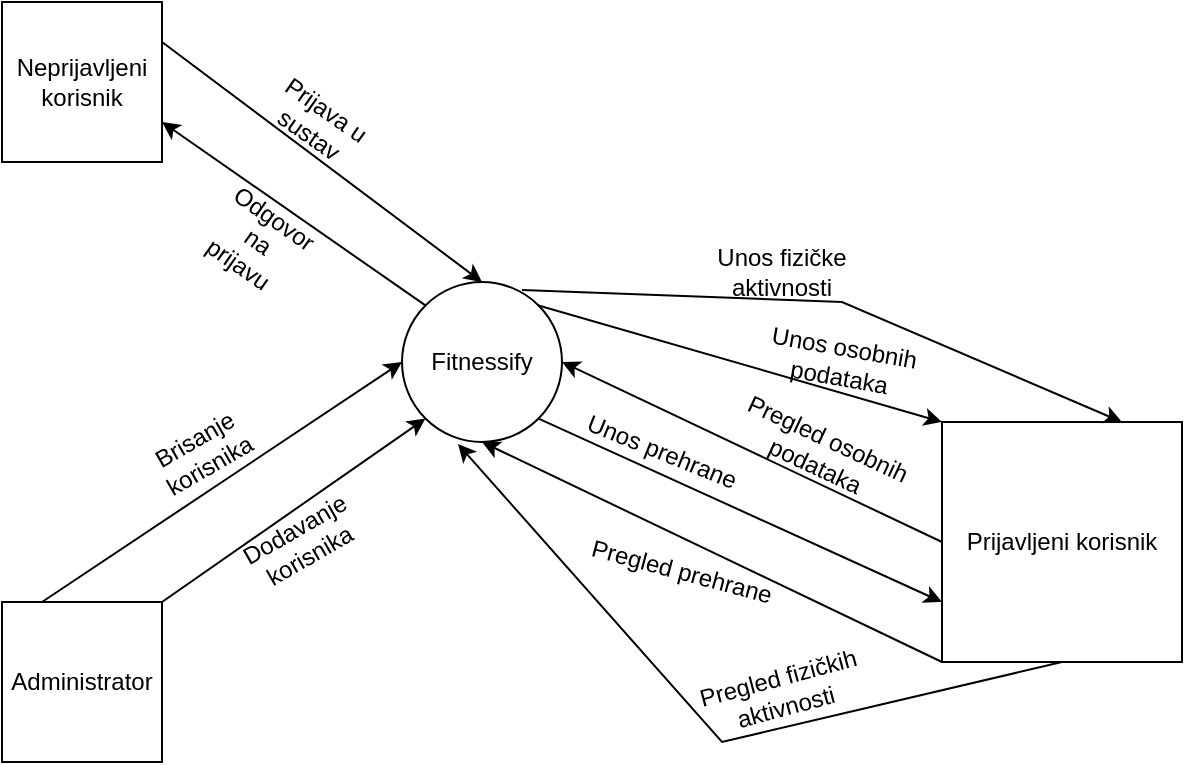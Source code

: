 <mxfile version="17.1.4" type="device"><diagram id="yO0W624rXqbn6x7ZIcyi" name="Page-1"><mxGraphModel dx="785" dy="548" grid="0" gridSize="10" guides="1" tooltips="1" connect="1" arrows="1" fold="1" page="1" pageScale="1" pageWidth="827" pageHeight="1169" math="0" shadow="0"><root><mxCell id="0"/><mxCell id="1" parent="0"/><mxCell id="PApY-VMhVo-rDJuCnz0P-1" value="Fitnessify" style="ellipse;whiteSpace=wrap;html=1;aspect=fixed;" vertex="1" parent="1"><mxGeometry x="340" y="210" width="80" height="80" as="geometry"/></mxCell><mxCell id="PApY-VMhVo-rDJuCnz0P-2" value="Neprijavljeni korisnik" style="whiteSpace=wrap;html=1;aspect=fixed;" vertex="1" parent="1"><mxGeometry x="140" y="70" width="80" height="80" as="geometry"/></mxCell><mxCell id="PApY-VMhVo-rDJuCnz0P-3" value="Prijavljeni korisnik" style="whiteSpace=wrap;html=1;aspect=fixed;" vertex="1" parent="1"><mxGeometry x="610" y="280" width="120" height="120" as="geometry"/></mxCell><mxCell id="PApY-VMhVo-rDJuCnz0P-4" value="Administrator" style="whiteSpace=wrap;html=1;aspect=fixed;" vertex="1" parent="1"><mxGeometry x="140" y="370" width="80" height="80" as="geometry"/></mxCell><mxCell id="PApY-VMhVo-rDJuCnz0P-8" value="" style="endArrow=classic;html=1;rounded=0;entryX=0.5;entryY=0;entryDx=0;entryDy=0;exitX=1;exitY=0.25;exitDx=0;exitDy=0;" edge="1" parent="1" source="PApY-VMhVo-rDJuCnz0P-2" target="PApY-VMhVo-rDJuCnz0P-1"><mxGeometry width="50" height="50" relative="1" as="geometry"><mxPoint x="380" y="310" as="sourcePoint"/><mxPoint x="430" y="260" as="targetPoint"/></mxGeometry></mxCell><mxCell id="PApY-VMhVo-rDJuCnz0P-9" value="Prijava u sustav" style="text;html=1;strokeColor=none;fillColor=none;align=center;verticalAlign=middle;whiteSpace=wrap;rounded=0;rotation=35;" vertex="1" parent="1"><mxGeometry x="270" y="120" width="56" height="20" as="geometry"/></mxCell><mxCell id="PApY-VMhVo-rDJuCnz0P-10" value="" style="endArrow=classic;html=1;rounded=0;exitX=0;exitY=0;exitDx=0;exitDy=0;entryX=1;entryY=0.75;entryDx=0;entryDy=0;" edge="1" parent="1" source="PApY-VMhVo-rDJuCnz0P-1" target="PApY-VMhVo-rDJuCnz0P-2"><mxGeometry width="50" height="50" relative="1" as="geometry"><mxPoint x="380" y="310" as="sourcePoint"/><mxPoint x="430" y="260" as="targetPoint"/></mxGeometry></mxCell><mxCell id="PApY-VMhVo-rDJuCnz0P-11" value="Odgovor na prijavu&amp;nbsp;" style="text;html=1;strokeColor=none;fillColor=none;align=center;verticalAlign=middle;whiteSpace=wrap;rounded=0;rotation=35;" vertex="1" parent="1"><mxGeometry x="240.002" y="180.002" width="56" height="20" as="geometry"/></mxCell><mxCell id="PApY-VMhVo-rDJuCnz0P-12" value="" style="endArrow=classic;html=1;rounded=0;entryX=0;entryY=0.5;entryDx=0;entryDy=0;" edge="1" parent="1" target="PApY-VMhVo-rDJuCnz0P-1"><mxGeometry width="50" height="50" relative="1" as="geometry"><mxPoint x="160" y="370" as="sourcePoint"/><mxPoint x="210" y="320" as="targetPoint"/></mxGeometry></mxCell><mxCell id="PApY-VMhVo-rDJuCnz0P-13" value="Brisanje korisnika" style="text;html=1;strokeColor=none;fillColor=none;align=center;verticalAlign=middle;whiteSpace=wrap;rounded=0;rotation=-30;" vertex="1" parent="1"><mxGeometry x="210" y="280" width="60" height="30" as="geometry"/></mxCell><mxCell id="PApY-VMhVo-rDJuCnz0P-14" value="" style="endArrow=classic;html=1;rounded=0;exitX=1;exitY=0;exitDx=0;exitDy=0;entryX=0;entryY=1;entryDx=0;entryDy=0;" edge="1" parent="1" source="PApY-VMhVo-rDJuCnz0P-4" target="PApY-VMhVo-rDJuCnz0P-1"><mxGeometry width="50" height="50" relative="1" as="geometry"><mxPoint x="370" y="320" as="sourcePoint"/><mxPoint x="360" y="280" as="targetPoint"/></mxGeometry></mxCell><mxCell id="PApY-VMhVo-rDJuCnz0P-15" value="Dodavanje&lt;br&gt;korisnika" style="text;html=1;strokeColor=none;fillColor=none;align=center;verticalAlign=middle;whiteSpace=wrap;rounded=0;rotation=-30;" vertex="1" parent="1"><mxGeometry x="270" y="330" width="40" height="20" as="geometry"/></mxCell><mxCell id="PApY-VMhVo-rDJuCnz0P-17" value="" style="endArrow=classic;html=1;rounded=0;entryX=0;entryY=0;entryDx=0;entryDy=0;exitX=1;exitY=0;exitDx=0;exitDy=0;" edge="1" parent="1" source="PApY-VMhVo-rDJuCnz0P-1" target="PApY-VMhVo-rDJuCnz0P-3"><mxGeometry width="50" height="50" relative="1" as="geometry"><mxPoint x="370" y="330" as="sourcePoint"/><mxPoint x="420" y="280" as="targetPoint"/></mxGeometry></mxCell><mxCell id="PApY-VMhVo-rDJuCnz0P-18" value="Pregled osobnih podataka&lt;br&gt;" style="text;html=1;strokeColor=none;fillColor=none;align=center;verticalAlign=middle;whiteSpace=wrap;rounded=0;rotation=25;" vertex="1" parent="1"><mxGeometry x="500" y="280" width="100" height="30" as="geometry"/></mxCell><mxCell id="PApY-VMhVo-rDJuCnz0P-25" value="" style="endArrow=classic;html=1;rounded=0;entryX=0;entryY=0.75;entryDx=0;entryDy=0;exitX=1;exitY=1;exitDx=0;exitDy=0;" edge="1" parent="1" source="PApY-VMhVo-rDJuCnz0P-1" target="PApY-VMhVo-rDJuCnz0P-3"><mxGeometry width="50" height="50" relative="1" as="geometry"><mxPoint x="370" y="330" as="sourcePoint"/><mxPoint x="420" y="280" as="targetPoint"/></mxGeometry></mxCell><mxCell id="PApY-VMhVo-rDJuCnz0P-30" value="" style="endArrow=classic;html=1;rounded=0;entryX=1;entryY=0.5;entryDx=0;entryDy=0;exitX=0;exitY=0.5;exitDx=0;exitDy=0;" edge="1" parent="1" source="PApY-VMhVo-rDJuCnz0P-3" target="PApY-VMhVo-rDJuCnz0P-1"><mxGeometry width="50" height="50" relative="1" as="geometry"><mxPoint x="360" y="330" as="sourcePoint"/><mxPoint x="410" y="280" as="targetPoint"/></mxGeometry></mxCell><mxCell id="PApY-VMhVo-rDJuCnz0P-31" value="&lt;font style=&quot;font-size: 12px&quot;&gt;Unos osobnih podataka&lt;/font&gt;" style="text;html=1;strokeColor=none;fillColor=none;align=center;verticalAlign=middle;whiteSpace=wrap;rounded=0;rotation=10;" vertex="1" parent="1"><mxGeometry x="500" y="250" width="120" as="geometry"/></mxCell><mxCell id="PApY-VMhVo-rDJuCnz0P-35" value="Pregled prehrane" style="text;html=1;strokeColor=none;fillColor=none;align=center;verticalAlign=middle;whiteSpace=wrap;rounded=0;rotation=15;" vertex="1" parent="1"><mxGeometry x="430" y="340" width="100" height="30" as="geometry"/></mxCell><mxCell id="PApY-VMhVo-rDJuCnz0P-36" value="" style="endArrow=classic;html=1;rounded=0;fontSize=12;entryX=0.5;entryY=1;entryDx=0;entryDy=0;exitX=0;exitY=1;exitDx=0;exitDy=0;" edge="1" parent="1" source="PApY-VMhVo-rDJuCnz0P-3" target="PApY-VMhVo-rDJuCnz0P-1"><mxGeometry width="50" height="50" relative="1" as="geometry"><mxPoint x="630" y="320" as="sourcePoint"/><mxPoint x="430" y="370" as="targetPoint"/></mxGeometry></mxCell><mxCell id="PApY-VMhVo-rDJuCnz0P-38" value="Pregled fizičkih aktivnosti&lt;br&gt;" style="text;html=1;strokeColor=none;fillColor=none;align=center;verticalAlign=middle;whiteSpace=wrap;rounded=0;rotation=-15;" vertex="1" parent="1"><mxGeometry x="480" y="400" width="100" height="30" as="geometry"/></mxCell><mxCell id="PApY-VMhVo-rDJuCnz0P-39" value="Unos prehrane&lt;br&gt;" style="text;html=1;strokeColor=none;fillColor=none;align=center;verticalAlign=middle;whiteSpace=wrap;rounded=0;rotation=22;" vertex="1" parent="1"><mxGeometry x="420" y="280" width="100" height="30" as="geometry"/></mxCell><mxCell id="PApY-VMhVo-rDJuCnz0P-40" value="Unos fizičke aktivnosti&lt;br&gt;" style="text;html=1;strokeColor=none;fillColor=none;align=center;verticalAlign=middle;whiteSpace=wrap;rounded=0;rotation=0;" vertex="1" parent="1"><mxGeometry x="480" y="190" width="100" height="30" as="geometry"/></mxCell><mxCell id="PApY-VMhVo-rDJuCnz0P-41" value="" style="endArrow=classic;html=1;rounded=0;fontSize=12;entryX=0.75;entryY=0;entryDx=0;entryDy=0;exitX=0.75;exitY=0.05;exitDx=0;exitDy=0;exitPerimeter=0;" edge="1" parent="1" source="PApY-VMhVo-rDJuCnz0P-1" target="PApY-VMhVo-rDJuCnz0P-3"><mxGeometry width="50" height="50" relative="1" as="geometry"><mxPoint x="360" y="330" as="sourcePoint"/><mxPoint x="410" y="280" as="targetPoint"/><Array as="points"><mxPoint x="560" y="220"/></Array></mxGeometry></mxCell><mxCell id="PApY-VMhVo-rDJuCnz0P-42" value="" style="endArrow=classic;html=1;rounded=0;fontSize=12;entryX=0.35;entryY=1.013;entryDx=0;entryDy=0;entryPerimeter=0;exitX=0.5;exitY=1;exitDx=0;exitDy=0;" edge="1" parent="1" source="PApY-VMhVo-rDJuCnz0P-3" target="PApY-VMhVo-rDJuCnz0P-1"><mxGeometry width="50" height="50" relative="1" as="geometry"><mxPoint x="360" y="330" as="sourcePoint"/><mxPoint x="410" y="280" as="targetPoint"/><Array as="points"><mxPoint x="500" y="440"/></Array></mxGeometry></mxCell></root></mxGraphModel></diagram></mxfile>